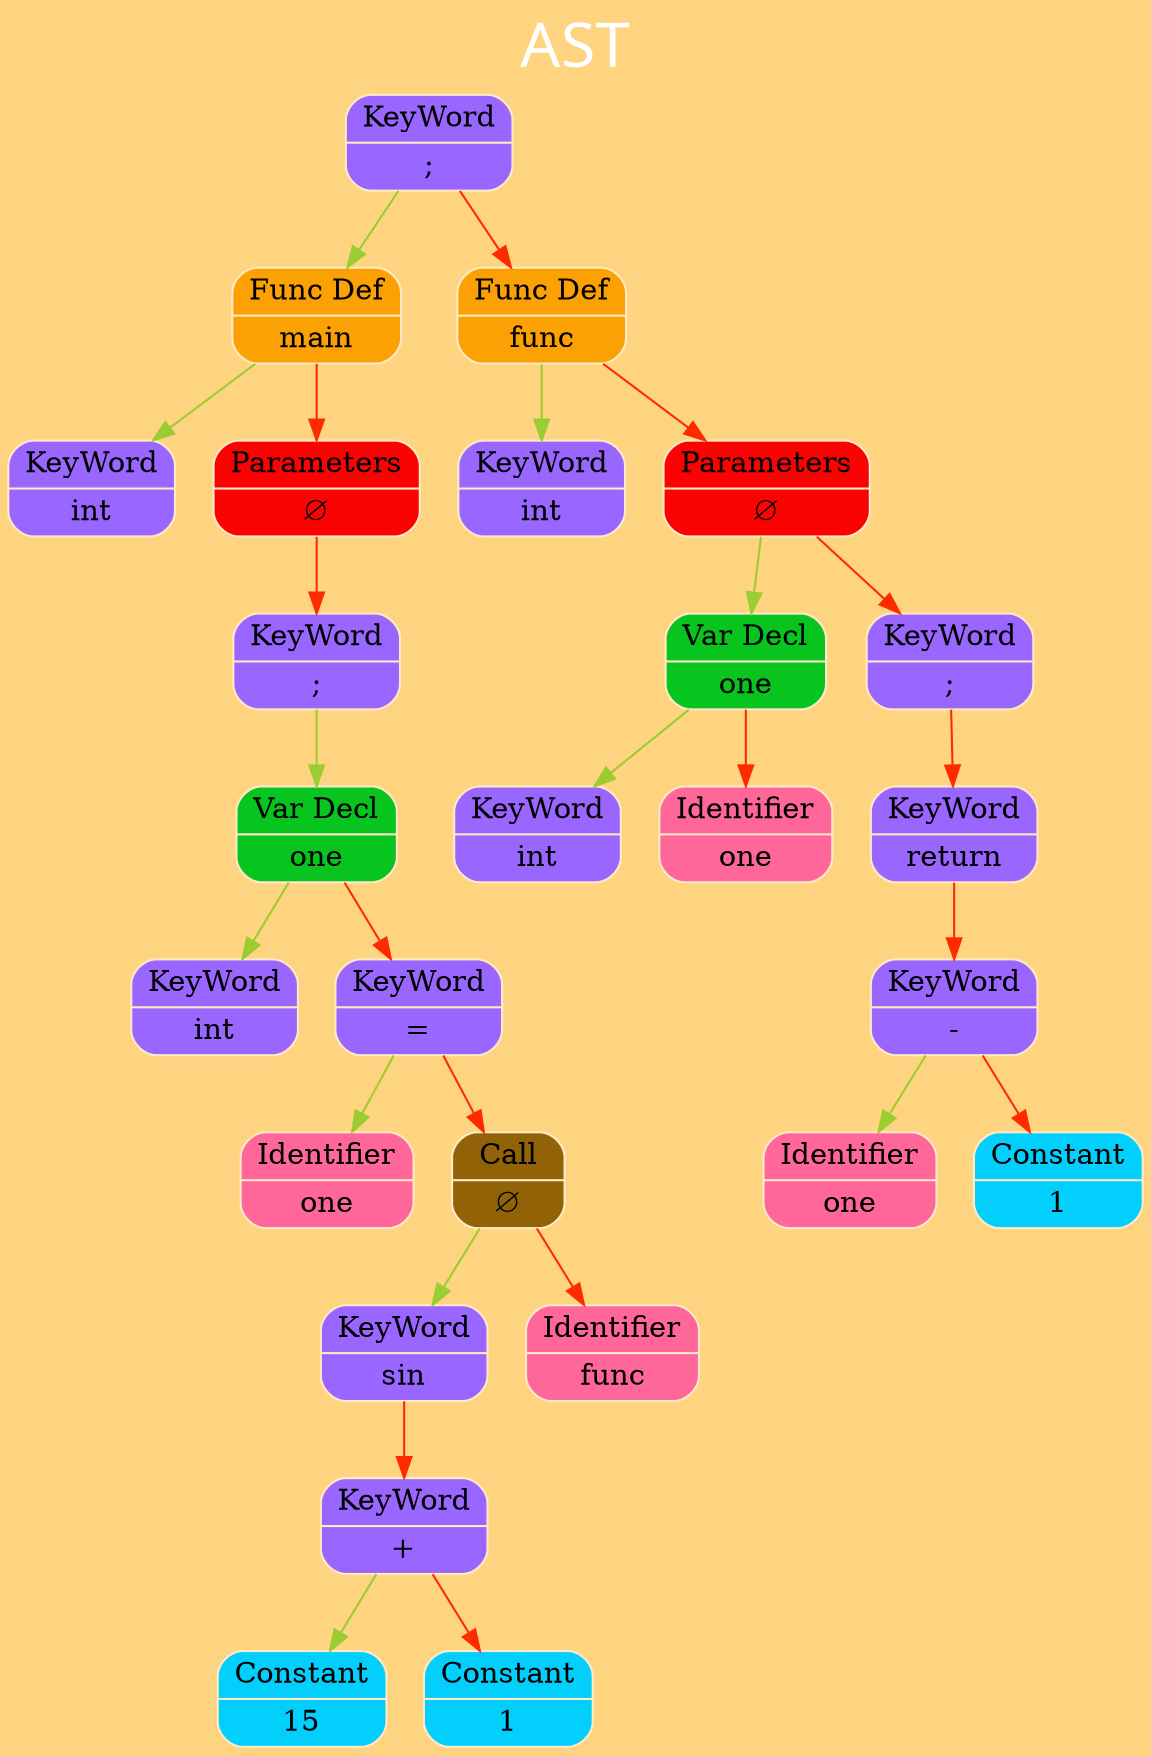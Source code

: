 digraph G
{
charset="latin1";
label="AST";
labelloc="t";
fontsize=30
fontname="Verdana";
fontcolor="#FFFFFF"

rankdir=TB;size="200,300";bgcolor="#ffd480";
 node_0x504000000850 [shape=record,style="rounded,filled",fillcolor="#9966FF",color="#FFE9C7",label=" { { KeyWord } | { &#x3B; } } " ]; node_0x504000000850 -> node_0x504000000510 [color = "#9ACD32", arrowsize = 1] ;
 node_0x504000000510 [shape=record,style="rounded,filled",fillcolor="#fca103",color="#FFE9C7",label=" { { Func Def } | { main } } " ]; node_0x504000000510 -> node_0x5040000004d0 [color = "#9ACD32", arrowsize = 1] ;
 node_0x5040000004d0 [shape=record,style="rounded,filled",fillcolor="#9966FF",color="#FFE9C7",label=" { { KeyWord } | { int } } " ]; node_0x504000000510 -> node_0x504000000550 [color = "#FF2B00", arrowsize = 1] ;
 node_0x504000000550 [shape=record,style="rounded,filled",fillcolor="#fc0303",color="#FFE9C7",label=" { { Parameters } | { &#8709; } } " ]; node_0x504000000550 -> node_0x504000000590 [color = "#FF2B00", arrowsize = 1] ;
 node_0x504000000590 [shape=record,style="rounded,filled",fillcolor="#9966FF",color="#FFE9C7",label=" { { KeyWord } | { &#x3B; } } " ]; node_0x504000000590 -> node_0x504000000650 [color = "#9ACD32", arrowsize = 1] ;
 node_0x504000000650 [shape=record,style="rounded,filled",fillcolor="#08c41e",color="#FFE9C7",label=" { { Var Decl } | { one } } " ]; node_0x504000000650 -> node_0x5040000005d0 [color = "#9ACD32", arrowsize = 1] ;
 node_0x5040000005d0 [shape=record,style="rounded,filled",fillcolor="#9966FF",color="#FFE9C7",label=" { { KeyWord } | { int } } " ]; node_0x504000000650 -> node_0x504000000690 [color = "#FF2B00", arrowsize = 1] ;
 node_0x504000000690 [shape=record,style="rounded,filled",fillcolor="#9966FF",color="#FFE9C7",label=" { { KeyWord } | { &#x3D; } } " ]; node_0x504000000690 -> node_0x504000000610 [color = "#9ACD32", arrowsize = 1] ;
 node_0x504000000610 [shape=record,style="rounded,filled",fillcolor="#ff6699",color="#FFE9C7",label=" { { Identifier } | { one } } " ]; node_0x504000000690 -> node_0x504000000710 [color = "#FF2B00", arrowsize = 1] ;
 node_0x504000000710 [shape=record,style="rounded,filled",fillcolor="#916306",color="#FFE9C7",label=" { { Call } | { &#8709; } } " ]; node_0x504000000710 -> node_0x504000000750 [color = "#9ACD32", arrowsize = 1] ;
 node_0x504000000750 [shape=record,style="rounded,filled",fillcolor="#9966FF",color="#FFE9C7",label=" { { KeyWord } | { sin } } " ]; node_0x504000000750 -> node_0x5040000007d0 [color = "#FF2B00", arrowsize = 1] ;
 node_0x5040000007d0 [shape=record,style="rounded,filled",fillcolor="#9966FF",color="#FFE9C7",label=" { { KeyWord } | { &#x2B; } } " ]; node_0x5040000007d0 -> node_0x504000000790 [color = "#9ACD32", arrowsize = 1] ;
 node_0x504000000790 [shape=record,style="rounded,filled",fillcolor="#03cffc",color="#FFE9C7",label=" { { Constant } | { 15 } } " ]; node_0x5040000007d0 -> node_0x504000000810 [color = "#FF2B00", arrowsize = 1] ;
 node_0x504000000810 [shape=record,style="rounded,filled",fillcolor="#03cffc",color="#FFE9C7",label=" { { Constant } | { 1 } } " ]; node_0x504000000710 -> node_0x5040000006d0 [color = "#FF2B00", arrowsize = 1] ;
 node_0x5040000006d0 [shape=record,style="rounded,filled",fillcolor="#ff6699",color="#FFE9C7",label=" { { Identifier } | { func } } " ]; node_0x504000000850 -> node_0x5040000008d0 [color = "#FF2B00", arrowsize = 1] ;
 node_0x5040000008d0 [shape=record,style="rounded,filled",fillcolor="#fca103",color="#FFE9C7",label=" { { Func Def } | { func } } " ]; node_0x5040000008d0 -> node_0x504000000890 [color = "#9ACD32", arrowsize = 1] ;
 node_0x504000000890 [shape=record,style="rounded,filled",fillcolor="#9966FF",color="#FFE9C7",label=" { { KeyWord } | { int } } " ]; node_0x5040000008d0 -> node_0x504000000910 [color = "#FF2B00", arrowsize = 1] ;
 node_0x504000000910 [shape=record,style="rounded,filled",fillcolor="#fc0303",color="#FFE9C7",label=" { { Parameters } | { &#8709; } } " ]; node_0x504000000910 -> node_0x5040000009d0 [color = "#9ACD32", arrowsize = 1] ;
 node_0x5040000009d0 [shape=record,style="rounded,filled",fillcolor="#08c41e",color="#FFE9C7",label=" { { Var Decl } | { one } } " ]; node_0x5040000009d0 -> node_0x504000000950 [color = "#9ACD32", arrowsize = 1] ;
 node_0x504000000950 [shape=record,style="rounded,filled",fillcolor="#9966FF",color="#FFE9C7",label=" { { KeyWord } | { int } } " ]; node_0x5040000009d0 -> node_0x504000000990 [color = "#FF2B00", arrowsize = 1] ;
 node_0x504000000990 [shape=record,style="rounded,filled",fillcolor="#ff6699",color="#FFE9C7",label=" { { Identifier } | { one } } " ]; node_0x504000000910 -> node_0x504000000a10 [color = "#FF2B00", arrowsize = 1] ;
 node_0x504000000a10 [shape=record,style="rounded,filled",fillcolor="#9966FF",color="#FFE9C7",label=" { { KeyWord } | { &#x3B; } } " ]; node_0x504000000a10 -> node_0x504000000a50 [color = "#FF2B00", arrowsize = 1] ;
 node_0x504000000a50 [shape=record,style="rounded,filled",fillcolor="#9966FF",color="#FFE9C7",label=" { { KeyWord } | { return } } " ]; node_0x504000000a50 -> node_0x504000000ad0 [color = "#FF2B00", arrowsize = 1] ;
 node_0x504000000ad0 [shape=record,style="rounded,filled",fillcolor="#9966FF",color="#FFE9C7",label=" { { KeyWord } | { &#x2D; } } " ]; node_0x504000000ad0 -> node_0x504000000a90 [color = "#9ACD32", arrowsize = 1] ;
 node_0x504000000a90 [shape=record,style="rounded,filled",fillcolor="#ff6699",color="#FFE9C7",label=" { { Identifier } | { one } } " ]; node_0x504000000ad0 -> node_0x504000000b10 [color = "#FF2B00", arrowsize = 1] ;
 node_0x504000000b10 [shape=record,style="rounded,filled",fillcolor="#03cffc",color="#FFE9C7",label=" { { Constant } | { 1 } } " ]; 
}
